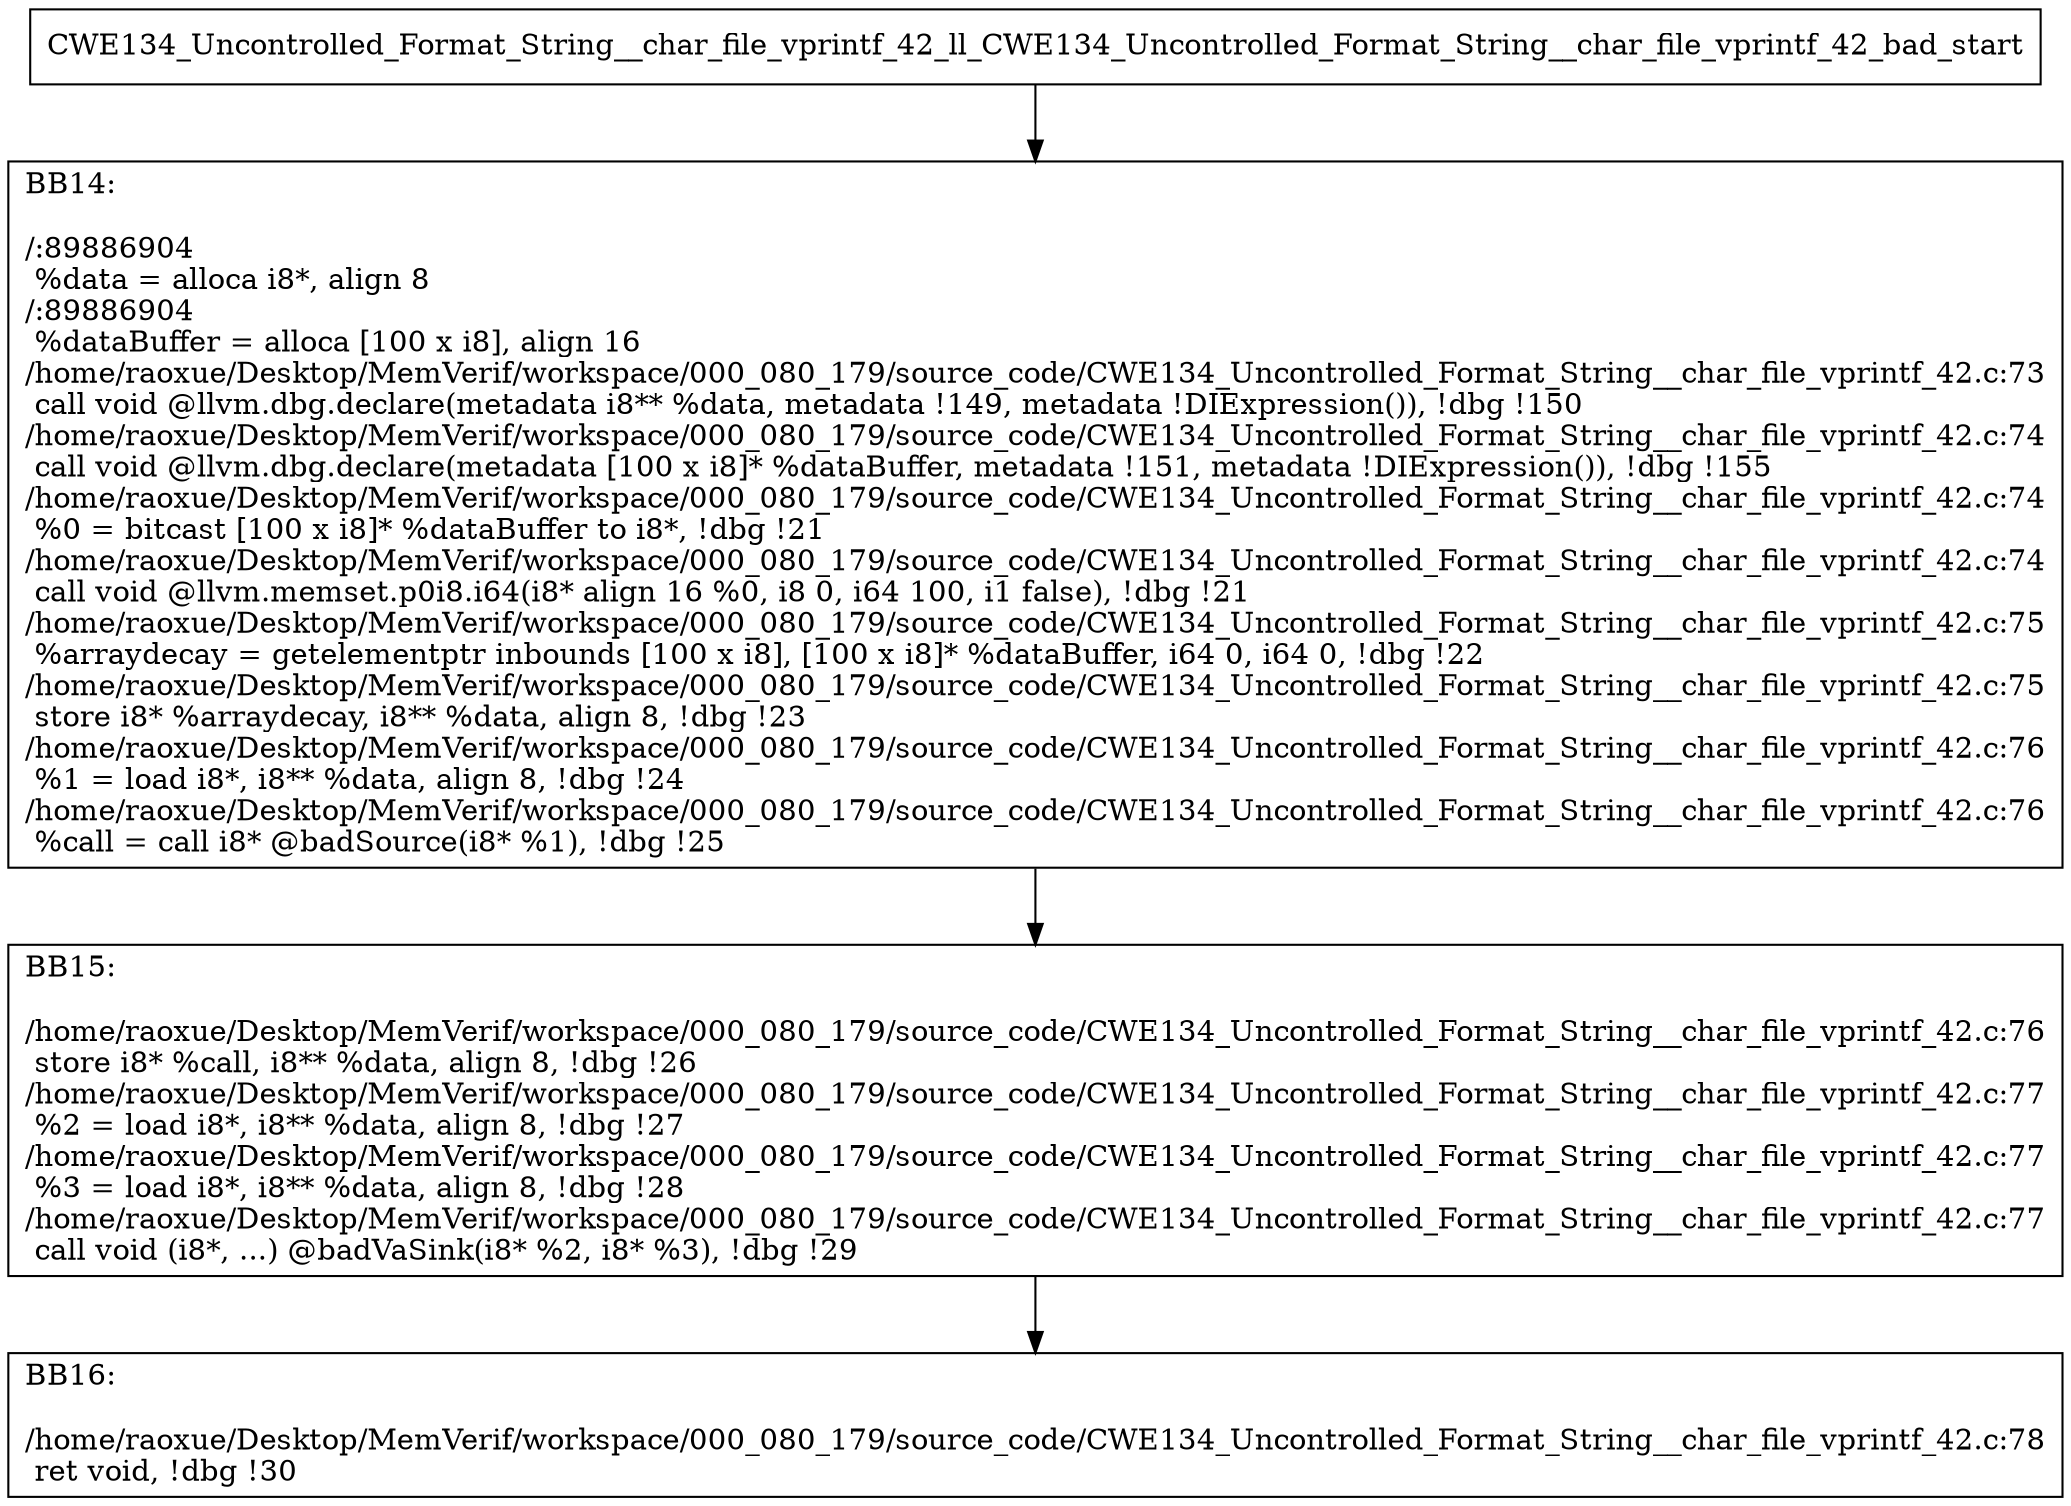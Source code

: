 digraph "CFG for'CWE134_Uncontrolled_Format_String__char_file_vprintf_42_ll_CWE134_Uncontrolled_Format_String__char_file_vprintf_42_bad' function" {
	BBCWE134_Uncontrolled_Format_String__char_file_vprintf_42_ll_CWE134_Uncontrolled_Format_String__char_file_vprintf_42_bad_start[shape=record,label="{CWE134_Uncontrolled_Format_String__char_file_vprintf_42_ll_CWE134_Uncontrolled_Format_String__char_file_vprintf_42_bad_start}"];
	BBCWE134_Uncontrolled_Format_String__char_file_vprintf_42_ll_CWE134_Uncontrolled_Format_String__char_file_vprintf_42_bad_start-> CWE134_Uncontrolled_Format_String__char_file_vprintf_42_ll_CWE134_Uncontrolled_Format_String__char_file_vprintf_42_badBB14;
	CWE134_Uncontrolled_Format_String__char_file_vprintf_42_ll_CWE134_Uncontrolled_Format_String__char_file_vprintf_42_badBB14 [shape=record, label="{BB14:\l\l/:89886904\l
  %data = alloca i8*, align 8\l
/:89886904\l
  %dataBuffer = alloca [100 x i8], align 16\l
/home/raoxue/Desktop/MemVerif/workspace/000_080_179/source_code/CWE134_Uncontrolled_Format_String__char_file_vprintf_42.c:73\l
  call void @llvm.dbg.declare(metadata i8** %data, metadata !149, metadata !DIExpression()), !dbg !150\l
/home/raoxue/Desktop/MemVerif/workspace/000_080_179/source_code/CWE134_Uncontrolled_Format_String__char_file_vprintf_42.c:74\l
  call void @llvm.dbg.declare(metadata [100 x i8]* %dataBuffer, metadata !151, metadata !DIExpression()), !dbg !155\l
/home/raoxue/Desktop/MemVerif/workspace/000_080_179/source_code/CWE134_Uncontrolled_Format_String__char_file_vprintf_42.c:74\l
  %0 = bitcast [100 x i8]* %dataBuffer to i8*, !dbg !21\l
/home/raoxue/Desktop/MemVerif/workspace/000_080_179/source_code/CWE134_Uncontrolled_Format_String__char_file_vprintf_42.c:74\l
  call void @llvm.memset.p0i8.i64(i8* align 16 %0, i8 0, i64 100, i1 false), !dbg !21\l
/home/raoxue/Desktop/MemVerif/workspace/000_080_179/source_code/CWE134_Uncontrolled_Format_String__char_file_vprintf_42.c:75\l
  %arraydecay = getelementptr inbounds [100 x i8], [100 x i8]* %dataBuffer, i64 0, i64 0, !dbg !22\l
/home/raoxue/Desktop/MemVerif/workspace/000_080_179/source_code/CWE134_Uncontrolled_Format_String__char_file_vprintf_42.c:75\l
  store i8* %arraydecay, i8** %data, align 8, !dbg !23\l
/home/raoxue/Desktop/MemVerif/workspace/000_080_179/source_code/CWE134_Uncontrolled_Format_String__char_file_vprintf_42.c:76\l
  %1 = load i8*, i8** %data, align 8, !dbg !24\l
/home/raoxue/Desktop/MemVerif/workspace/000_080_179/source_code/CWE134_Uncontrolled_Format_String__char_file_vprintf_42.c:76\l
  %call = call i8* @badSource(i8* %1), !dbg !25\l
}"];
	CWE134_Uncontrolled_Format_String__char_file_vprintf_42_ll_CWE134_Uncontrolled_Format_String__char_file_vprintf_42_badBB14-> CWE134_Uncontrolled_Format_String__char_file_vprintf_42_ll_CWE134_Uncontrolled_Format_String__char_file_vprintf_42_badBB15;
	CWE134_Uncontrolled_Format_String__char_file_vprintf_42_ll_CWE134_Uncontrolled_Format_String__char_file_vprintf_42_badBB15 [shape=record, label="{BB15:\l\l/home/raoxue/Desktop/MemVerif/workspace/000_080_179/source_code/CWE134_Uncontrolled_Format_String__char_file_vprintf_42.c:76\l
  store i8* %call, i8** %data, align 8, !dbg !26\l
/home/raoxue/Desktop/MemVerif/workspace/000_080_179/source_code/CWE134_Uncontrolled_Format_String__char_file_vprintf_42.c:77\l
  %2 = load i8*, i8** %data, align 8, !dbg !27\l
/home/raoxue/Desktop/MemVerif/workspace/000_080_179/source_code/CWE134_Uncontrolled_Format_String__char_file_vprintf_42.c:77\l
  %3 = load i8*, i8** %data, align 8, !dbg !28\l
/home/raoxue/Desktop/MemVerif/workspace/000_080_179/source_code/CWE134_Uncontrolled_Format_String__char_file_vprintf_42.c:77\l
  call void (i8*, ...) @badVaSink(i8* %2, i8* %3), !dbg !29\l
}"];
	CWE134_Uncontrolled_Format_String__char_file_vprintf_42_ll_CWE134_Uncontrolled_Format_String__char_file_vprintf_42_badBB15-> CWE134_Uncontrolled_Format_String__char_file_vprintf_42_ll_CWE134_Uncontrolled_Format_String__char_file_vprintf_42_badBB16;
	CWE134_Uncontrolled_Format_String__char_file_vprintf_42_ll_CWE134_Uncontrolled_Format_String__char_file_vprintf_42_badBB16 [shape=record, label="{BB16:\l\l/home/raoxue/Desktop/MemVerif/workspace/000_080_179/source_code/CWE134_Uncontrolled_Format_String__char_file_vprintf_42.c:78\l
  ret void, !dbg !30\l
}"];
}

